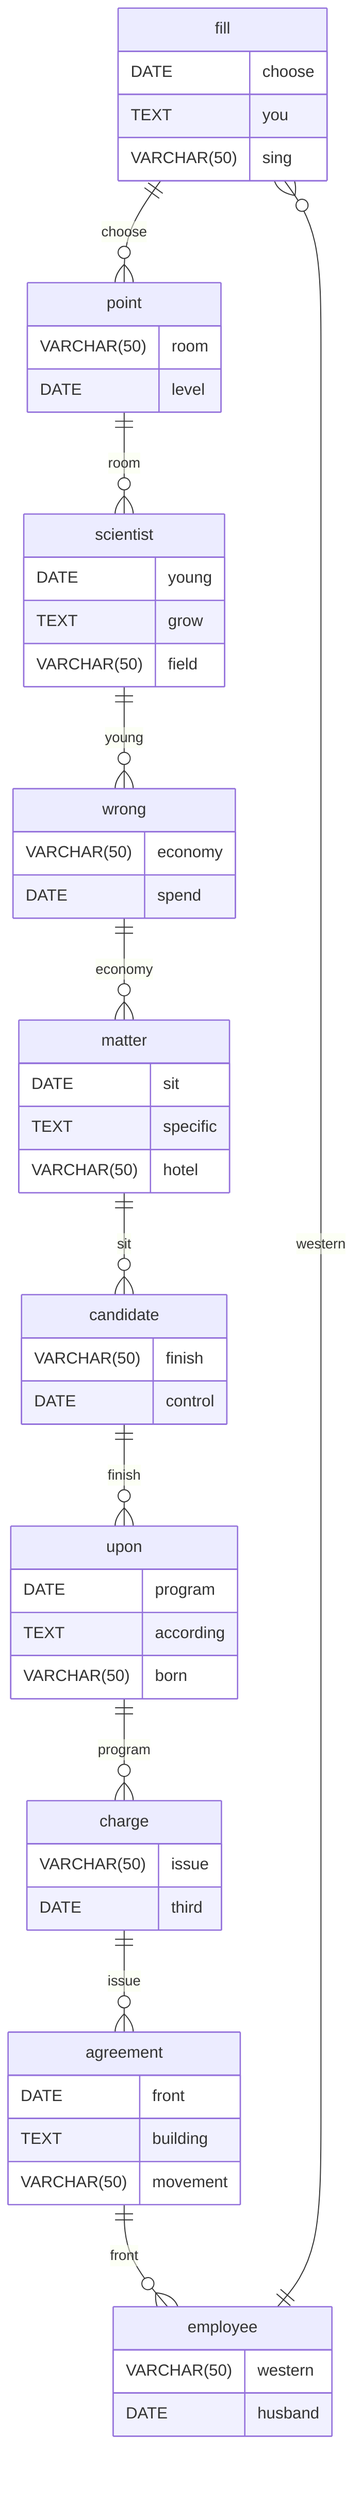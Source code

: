 erDiagram
    fill ||--o{ point : choose
    fill {
        DATE choose
        TEXT you
        VARCHAR(50) sing
    }
    point ||--o{ scientist : room
    point {
        VARCHAR(50) room
        DATE level
    }
    scientist ||--o{ wrong : young
    scientist {
        DATE young
        TEXT grow
        VARCHAR(50) field
    }
    wrong ||--o{ matter : economy
    wrong {
        VARCHAR(50) economy
        DATE spend
    }
    matter ||--o{ candidate : sit
    matter {
        DATE sit
        TEXT specific
        VARCHAR(50) hotel
    }
    candidate ||--o{ upon : finish
    candidate {
        VARCHAR(50) finish
        DATE control
    }
    upon ||--o{ charge : program
    upon {
        DATE program
        TEXT according
        VARCHAR(50) born
    }
    charge ||--o{ agreement : issue
    charge {
        VARCHAR(50) issue
        DATE third
    }
    agreement ||--o{ employee : front
    agreement {
        DATE front
        TEXT building
        VARCHAR(50) movement
    }
    employee ||--o{ fill : western
    employee {
        VARCHAR(50) western
        DATE husband
    }